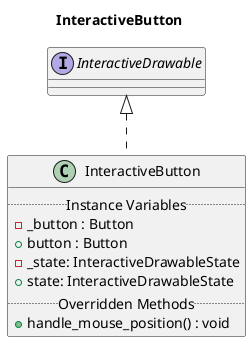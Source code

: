@startuml Interactive Button
title InteractiveButton
class InteractiveButton implements InteractiveDrawable{
    ..Instance Variables..
    - _button : Button
    + button : Button
    - _state: InteractiveDrawableState
    + state: InteractiveDrawableState
    ..Overridden Methods..
    + handle_mouse_position() : void
}
@enduml